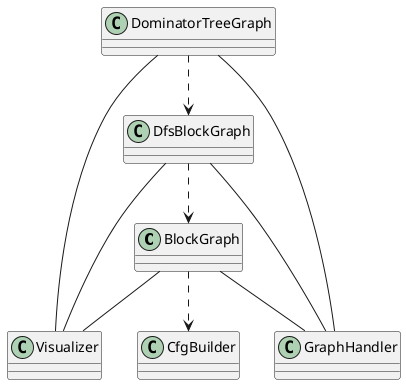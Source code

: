 @startuml
'https://plantuml.com/class-diagram

BlockGraph ..> CfgBuilder
DfsBlockGraph ..> BlockGraph
DominatorTreeGraph ..> DfsBlockGraph
BlockGraph -- GraphHandler
DfsBlockGraph -- GraphHandler
DominatorTreeGraph -- GraphHandler
BlockGraph -- Visualizer
DfsBlockGraph -- Visualizer
DominatorTreeGraph -- Visualizer

class BlockGraph{}
class CfgBuilder{}
class DfsBlockGraph{}
class DominatorTreeGraph{}
class Visualizer{}
class GraphHandler{}

@enduml